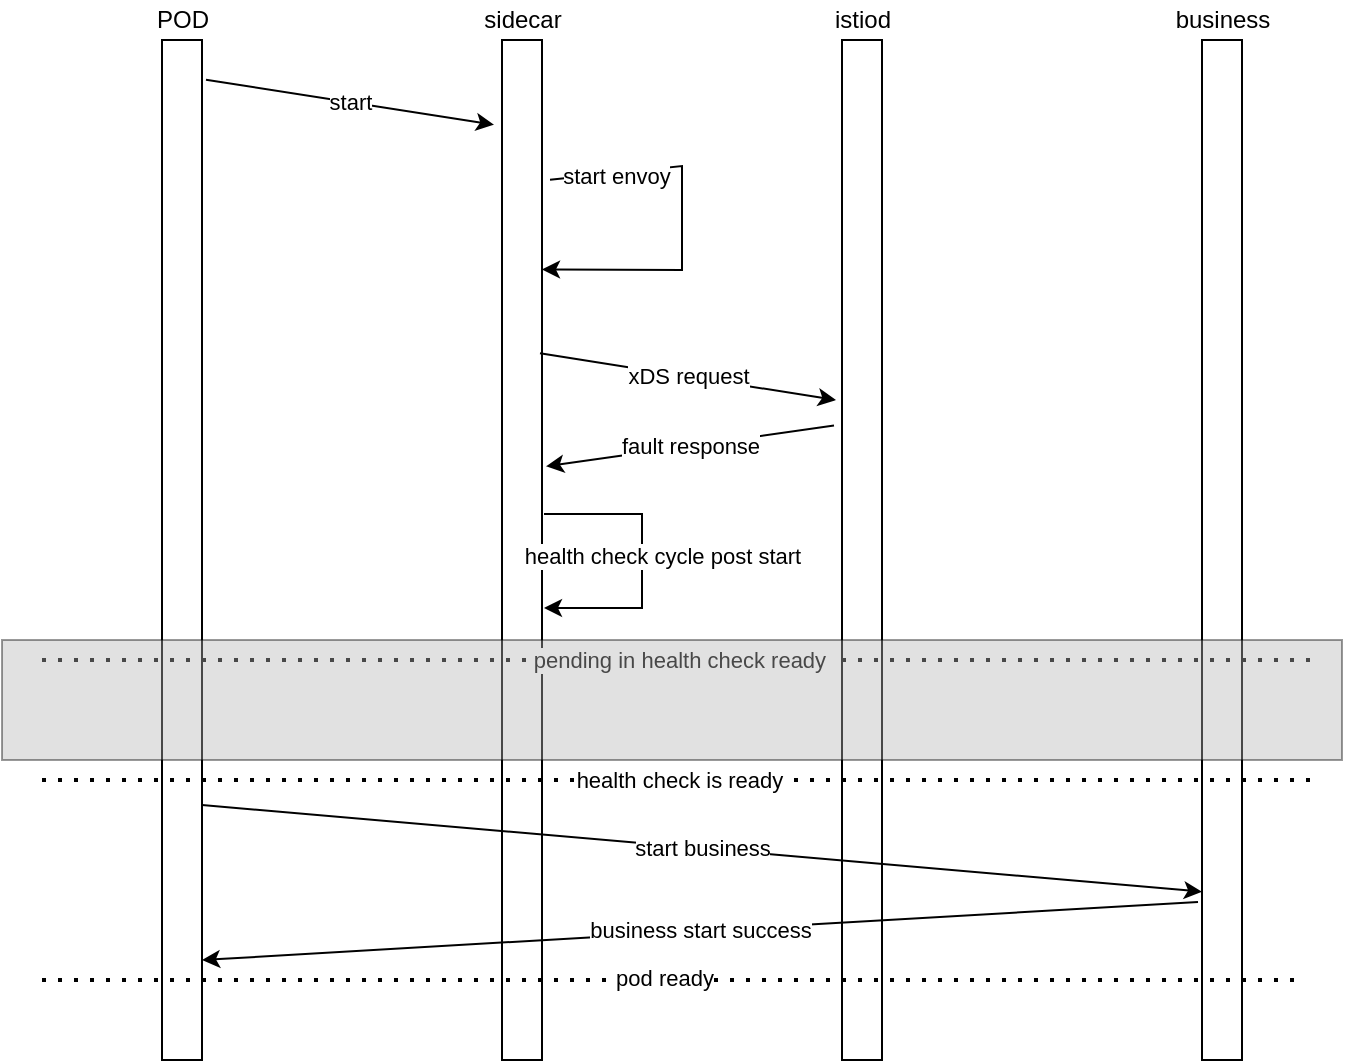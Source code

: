 <mxfile version="16.2.7" type="github">
  <diagram id="5RSw2us5nB8iM983i-XA" name="第 1 页">
    <mxGraphModel dx="946" dy="613" grid="1" gridSize="10" guides="1" tooltips="1" connect="1" arrows="1" fold="1" page="1" pageScale="1" pageWidth="827" pageHeight="1169" math="0" shadow="0">
      <root>
        <mxCell id="0" />
        <mxCell id="1" parent="0" />
        <mxCell id="NbpeEciZDlfbmzeo30sF-1" value="" style="rounded=0;whiteSpace=wrap;html=1;" vertex="1" parent="1">
          <mxGeometry x="140" y="120" width="20" height="510" as="geometry" />
        </mxCell>
        <mxCell id="NbpeEciZDlfbmzeo30sF-2" value="" style="rounded=0;whiteSpace=wrap;html=1;" vertex="1" parent="1">
          <mxGeometry x="310" y="120" width="20" height="510" as="geometry" />
        </mxCell>
        <mxCell id="NbpeEciZDlfbmzeo30sF-3" value="" style="rounded=0;whiteSpace=wrap;html=1;" vertex="1" parent="1">
          <mxGeometry x="480" y="120" width="20" height="510" as="geometry" />
        </mxCell>
        <mxCell id="NbpeEciZDlfbmzeo30sF-4" value="" style="rounded=0;whiteSpace=wrap;html=1;" vertex="1" parent="1">
          <mxGeometry x="660" y="120" width="20" height="510" as="geometry" />
        </mxCell>
        <mxCell id="NbpeEciZDlfbmzeo30sF-5" value="POD" style="text;html=1;align=center;verticalAlign=middle;resizable=0;points=[];autosize=1;strokeColor=none;fillColor=none;" vertex="1" parent="1">
          <mxGeometry x="130" y="100" width="40" height="20" as="geometry" />
        </mxCell>
        <mxCell id="NbpeEciZDlfbmzeo30sF-6" value="sidecar" style="text;html=1;align=center;verticalAlign=middle;resizable=0;points=[];autosize=1;strokeColor=none;fillColor=none;" vertex="1" parent="1">
          <mxGeometry x="295" y="100" width="50" height="20" as="geometry" />
        </mxCell>
        <mxCell id="NbpeEciZDlfbmzeo30sF-7" value="istiod" style="text;html=1;align=center;verticalAlign=middle;resizable=0;points=[];autosize=1;strokeColor=none;fillColor=none;" vertex="1" parent="1">
          <mxGeometry x="470" y="100" width="40" height="20" as="geometry" />
        </mxCell>
        <mxCell id="NbpeEciZDlfbmzeo30sF-8" value="business" style="text;html=1;align=center;verticalAlign=middle;resizable=0;points=[];autosize=1;strokeColor=none;fillColor=none;" vertex="1" parent="1">
          <mxGeometry x="640" y="100" width="60" height="20" as="geometry" />
        </mxCell>
        <mxCell id="NbpeEciZDlfbmzeo30sF-9" value="start" style="endArrow=classic;html=1;rounded=0;exitX=1.1;exitY=0.039;exitDx=0;exitDy=0;exitPerimeter=0;entryX=-0.2;entryY=0.083;entryDx=0;entryDy=0;entryPerimeter=0;" edge="1" parent="1" source="NbpeEciZDlfbmzeo30sF-1" target="NbpeEciZDlfbmzeo30sF-2">
          <mxGeometry width="50" height="50" relative="1" as="geometry">
            <mxPoint x="390" y="340" as="sourcePoint" />
            <mxPoint x="440" y="290" as="targetPoint" />
          </mxGeometry>
        </mxCell>
        <mxCell id="NbpeEciZDlfbmzeo30sF-10" value="" style="endArrow=classic;html=1;rounded=0;exitX=1.2;exitY=0.137;exitDx=0;exitDy=0;exitPerimeter=0;entryX=1;entryY=0.225;entryDx=0;entryDy=0;entryPerimeter=0;" edge="1" parent="1" source="NbpeEciZDlfbmzeo30sF-2" target="NbpeEciZDlfbmzeo30sF-2">
          <mxGeometry width="50" height="50" relative="1" as="geometry">
            <mxPoint x="390" y="340" as="sourcePoint" />
            <mxPoint x="440" y="290" as="targetPoint" />
            <Array as="points">
              <mxPoint x="400" y="183" />
              <mxPoint x="400" y="235" />
            </Array>
          </mxGeometry>
        </mxCell>
        <mxCell id="NbpeEciZDlfbmzeo30sF-11" value="start envoy" style="edgeLabel;html=1;align=center;verticalAlign=middle;resizable=0;points=[];" vertex="1" connectable="0" parent="NbpeEciZDlfbmzeo30sF-10">
          <mxGeometry x="-0.649" y="-1" relative="1" as="geometry">
            <mxPoint as="offset" />
          </mxGeometry>
        </mxCell>
        <mxCell id="NbpeEciZDlfbmzeo30sF-12" value="xDS request" style="endArrow=classic;html=1;rounded=0;exitX=0.95;exitY=0.307;exitDx=0;exitDy=0;exitPerimeter=0;entryX=-0.15;entryY=0.353;entryDx=0;entryDy=0;entryPerimeter=0;" edge="1" parent="1" source="NbpeEciZDlfbmzeo30sF-2" target="NbpeEciZDlfbmzeo30sF-3">
          <mxGeometry width="50" height="50" relative="1" as="geometry">
            <mxPoint x="390" y="340" as="sourcePoint" />
            <mxPoint x="470" y="300" as="targetPoint" />
          </mxGeometry>
        </mxCell>
        <mxCell id="NbpeEciZDlfbmzeo30sF-13" value="fault response" style="endArrow=classic;html=1;rounded=0;exitX=-0.2;exitY=0.378;exitDx=0;exitDy=0;exitPerimeter=0;entryX=1.1;entryY=0.418;entryDx=0;entryDy=0;entryPerimeter=0;" edge="1" parent="1" source="NbpeEciZDlfbmzeo30sF-3" target="NbpeEciZDlfbmzeo30sF-2">
          <mxGeometry width="50" height="50" relative="1" as="geometry">
            <mxPoint x="390" y="340" as="sourcePoint" />
            <mxPoint x="440" y="290" as="targetPoint" />
          </mxGeometry>
        </mxCell>
        <mxCell id="NbpeEciZDlfbmzeo30sF-14" value="health check cycle post start" style="endArrow=classic;html=1;rounded=0;" edge="1" parent="1">
          <mxGeometry x="-0.035" y="10" width="50" height="50" relative="1" as="geometry">
            <mxPoint x="331" y="357" as="sourcePoint" />
            <mxPoint x="331" y="404" as="targetPoint" />
            <Array as="points">
              <mxPoint x="380" y="357" />
              <mxPoint x="380" y="404" />
            </Array>
            <mxPoint as="offset" />
          </mxGeometry>
        </mxCell>
        <mxCell id="NbpeEciZDlfbmzeo30sF-16" value="pending in health check ready&amp;nbsp;" style="endArrow=none;dashed=1;html=1;dashPattern=1 3;strokeWidth=2;rounded=0;" edge="1" parent="1">
          <mxGeometry width="50" height="50" relative="1" as="geometry">
            <mxPoint x="80" y="430" as="sourcePoint" />
            <mxPoint x="720" y="430" as="targetPoint" />
          </mxGeometry>
        </mxCell>
        <mxCell id="NbpeEciZDlfbmzeo30sF-19" value="health check is ready&amp;nbsp;" style="endArrow=none;dashed=1;html=1;dashPattern=1 3;strokeWidth=2;rounded=0;" edge="1" parent="1">
          <mxGeometry width="50" height="50" relative="1" as="geometry">
            <mxPoint x="80" y="490" as="sourcePoint" />
            <mxPoint x="720" y="490" as="targetPoint" />
          </mxGeometry>
        </mxCell>
        <mxCell id="NbpeEciZDlfbmzeo30sF-20" value="start business" style="endArrow=classic;html=1;rounded=0;entryX=0;entryY=0.835;entryDx=0;entryDy=0;entryPerimeter=0;exitX=1;exitY=0.75;exitDx=0;exitDy=0;" edge="1" parent="1" source="NbpeEciZDlfbmzeo30sF-1" target="NbpeEciZDlfbmzeo30sF-4">
          <mxGeometry width="50" height="50" relative="1" as="geometry">
            <mxPoint x="160" y="520" as="sourcePoint" />
            <mxPoint x="210" y="470" as="targetPoint" />
          </mxGeometry>
        </mxCell>
        <mxCell id="NbpeEciZDlfbmzeo30sF-21" value="business start success" style="endArrow=classic;html=1;rounded=0;entryX=1;entryY=0.902;entryDx=0;entryDy=0;entryPerimeter=0;exitX=-0.1;exitY=0.845;exitDx=0;exitDy=0;exitPerimeter=0;" edge="1" parent="1" source="NbpeEciZDlfbmzeo30sF-4" target="NbpeEciZDlfbmzeo30sF-1">
          <mxGeometry width="50" height="50" relative="1" as="geometry">
            <mxPoint x="650" y="540" as="sourcePoint" />
            <mxPoint x="440" y="290" as="targetPoint" />
          </mxGeometry>
        </mxCell>
        <mxCell id="NbpeEciZDlfbmzeo30sF-22" value="" style="endArrow=none;dashed=1;html=1;dashPattern=1 3;strokeWidth=2;rounded=0;" edge="1" parent="1">
          <mxGeometry width="50" height="50" relative="1" as="geometry">
            <mxPoint x="80" y="590" as="sourcePoint" />
            <mxPoint x="710" y="590" as="targetPoint" />
          </mxGeometry>
        </mxCell>
        <mxCell id="NbpeEciZDlfbmzeo30sF-23" value="pod ready" style="edgeLabel;html=1;align=center;verticalAlign=middle;resizable=0;points=[];" vertex="1" connectable="0" parent="NbpeEciZDlfbmzeo30sF-22">
          <mxGeometry x="-0.013" y="1" relative="1" as="geometry">
            <mxPoint as="offset" />
          </mxGeometry>
        </mxCell>
        <mxCell id="NbpeEciZDlfbmzeo30sF-24" value="" style="rounded=0;whiteSpace=wrap;html=1;sketch=0;shadow=0;fillColor=#B3B3B3;gradientColor=none;textOpacity=0;opacity=40;" vertex="1" parent="1">
          <mxGeometry x="60" y="420" width="670" height="60" as="geometry" />
        </mxCell>
      </root>
    </mxGraphModel>
  </diagram>
</mxfile>
